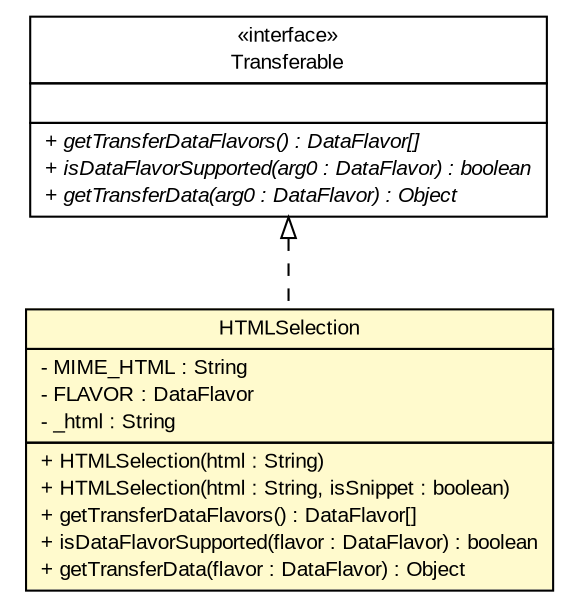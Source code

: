 #!/usr/local/bin/dot
#
# Class diagram 
# Generated by UMLGraph version R5_6_6-6-g3bdff0 (http://www.umlgraph.org/)
#

digraph G {
	edge [fontname="arial",fontsize=10,labelfontname="arial",labelfontsize=10];
	node [fontname="arial",fontsize=10,shape=plaintext];
	nodesep=0.25;
	ranksep=0.5;
	// org.tanjakostic.jcleancim.util.Util.HTMLSelection
	c203198 [label=<<table title="org.tanjakostic.jcleancim.util.Util.HTMLSelection" border="0" cellborder="1" cellspacing="0" cellpadding="2" port="p" bgcolor="lemonChiffon" href="./Util.HTMLSelection.html">
		<tr><td><table border="0" cellspacing="0" cellpadding="1">
<tr><td align="center" balign="center"> HTMLSelection </td></tr>
		</table></td></tr>
		<tr><td><table border="0" cellspacing="0" cellpadding="1">
<tr><td align="left" balign="left"> - MIME_HTML : String </td></tr>
<tr><td align="left" balign="left"> - FLAVOR : DataFlavor </td></tr>
<tr><td align="left" balign="left"> - _html : String </td></tr>
		</table></td></tr>
		<tr><td><table border="0" cellspacing="0" cellpadding="1">
<tr><td align="left" balign="left"> + HTMLSelection(html : String) </td></tr>
<tr><td align="left" balign="left"> + HTMLSelection(html : String, isSnippet : boolean) </td></tr>
<tr><td align="left" balign="left"> + getTransferDataFlavors() : DataFlavor[] </td></tr>
<tr><td align="left" balign="left"> + isDataFlavorSupported(flavor : DataFlavor) : boolean </td></tr>
<tr><td align="left" balign="left"> + getTransferData(flavor : DataFlavor) : Object </td></tr>
		</table></td></tr>
		</table>>, URL="./Util.HTMLSelection.html", fontname="arial", fontcolor="black", fontsize=10.0];
	//org.tanjakostic.jcleancim.util.Util.HTMLSelection implements java.awt.datatransfer.Transferable
	c203401:p -> c203198:p [dir=back,arrowtail=empty,style=dashed];
	// java.awt.datatransfer.Transferable
	c203401 [label=<<table title="java.awt.datatransfer.Transferable" border="0" cellborder="1" cellspacing="0" cellpadding="2" port="p" href="http://java.sun.com/j2se/1.4.2/docs/api/java/awt/datatransfer/Transferable.html">
		<tr><td><table border="0" cellspacing="0" cellpadding="1">
<tr><td align="center" balign="center"> &#171;interface&#187; </td></tr>
<tr><td align="center" balign="center"> Transferable </td></tr>
		</table></td></tr>
		<tr><td><table border="0" cellspacing="0" cellpadding="1">
<tr><td align="left" balign="left">  </td></tr>
		</table></td></tr>
		<tr><td><table border="0" cellspacing="0" cellpadding="1">
<tr><td align="left" balign="left"><font face="Arial Italic" point-size="10.0"> + getTransferDataFlavors() : DataFlavor[] </font></td></tr>
<tr><td align="left" balign="left"><font face="Arial Italic" point-size="10.0"> + isDataFlavorSupported(arg0 : DataFlavor) : boolean </font></td></tr>
<tr><td align="left" balign="left"><font face="Arial Italic" point-size="10.0"> + getTransferData(arg0 : DataFlavor) : Object </font></td></tr>
		</table></td></tr>
		</table>>, URL="http://java.sun.com/j2se/1.4.2/docs/api/java/awt/datatransfer/Transferable.html", fontname="arial", fontcolor="black", fontsize=10.0];
}

